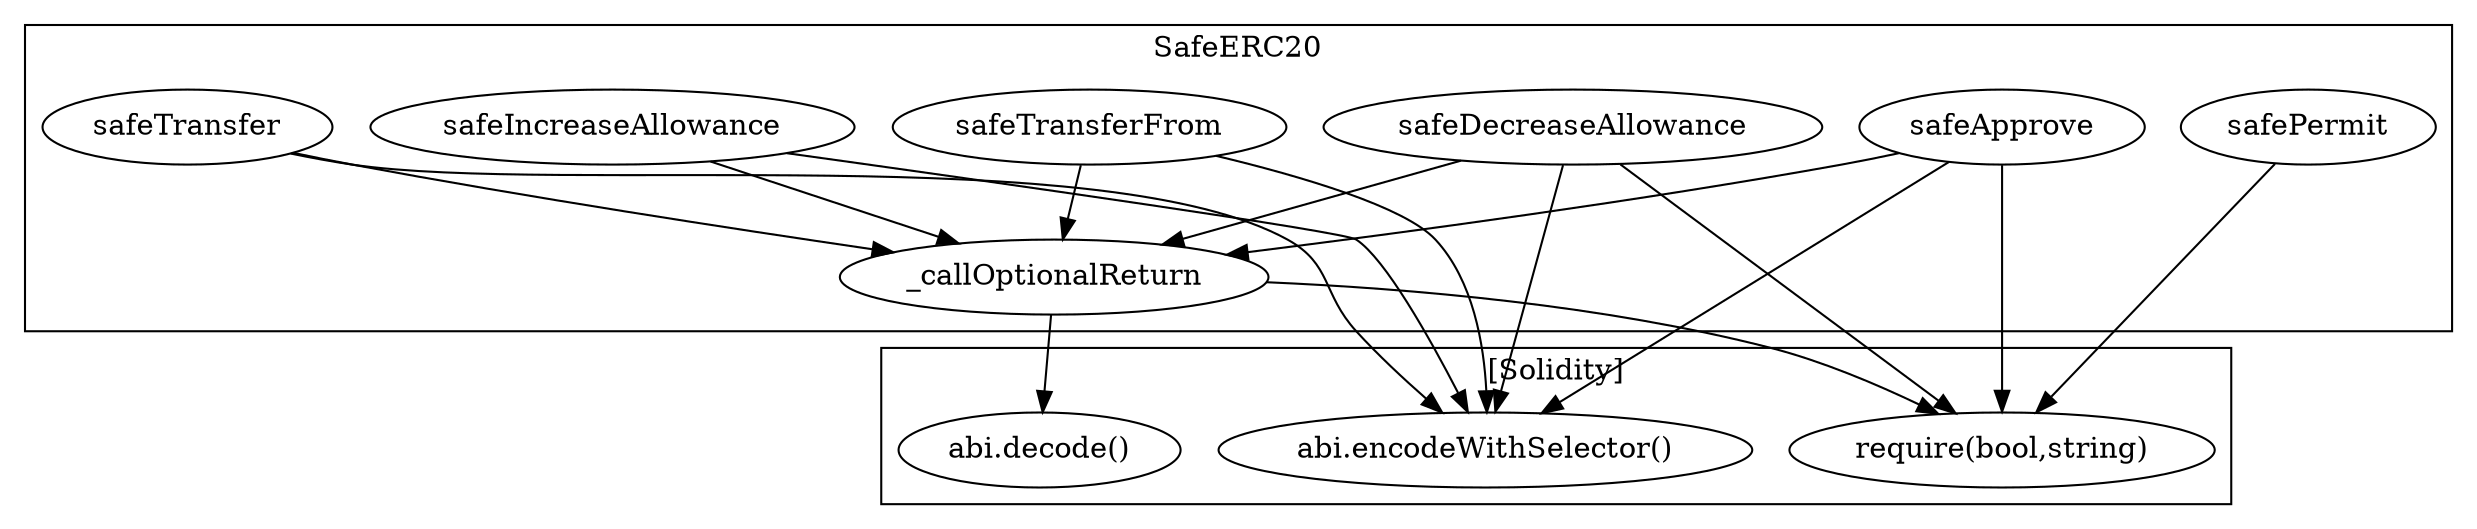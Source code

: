 strict digraph {
subgraph cluster_956_SafeERC20 {
label = "SafeERC20"
"956_safeTransferFrom" [label="safeTransferFrom"]
"956_safeDecreaseAllowance" [label="safeDecreaseAllowance"]
"956__callOptionalReturn" [label="_callOptionalReturn"]
"956_safeApprove" [label="safeApprove"]
"956_safeTransfer" [label="safeTransfer"]
"956_safeIncreaseAllowance" [label="safeIncreaseAllowance"]
"956_safePermit" [label="safePermit"]
"956_safeIncreaseAllowance" -> "956__callOptionalReturn"
"956_safeDecreaseAllowance" -> "956__callOptionalReturn"
"956_safeApprove" -> "956__callOptionalReturn"
"956_safeTransfer" -> "956__callOptionalReturn"
"956_safeTransferFrom" -> "956__callOptionalReturn"
}subgraph cluster_solidity {
label = "[Solidity]"
"require(bool,string)" 
"abi.encodeWithSelector()" 
"abi.decode()" 
"956_safeApprove" -> "abi.encodeWithSelector()"
"956__callOptionalReturn" -> "abi.decode()"
"956_safeTransfer" -> "abi.encodeWithSelector()"
"956_safeTransferFrom" -> "abi.encodeWithSelector()"
"956_safeDecreaseAllowance" -> "abi.encodeWithSelector()"
"956__callOptionalReturn" -> "require(bool,string)"
"956_safeApprove" -> "require(bool,string)"
"956_safePermit" -> "require(bool,string)"
"956_safeIncreaseAllowance" -> "abi.encodeWithSelector()"
"956_safeDecreaseAllowance" -> "require(bool,string)"
}
}